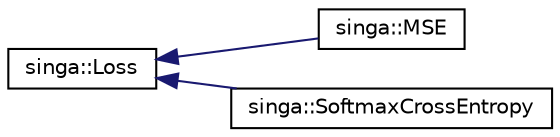 digraph "Graphical Class Hierarchy"
{
  edge [fontname="Helvetica",fontsize="10",labelfontname="Helvetica",labelfontsize="10"];
  node [fontname="Helvetica",fontsize="10",shape=record];
  rankdir="LR";
  Node0 [label="singa::Loss",height=0.2,width=0.4,color="black", fillcolor="white", style="filled",URL="$classsinga_1_1Loss.html",tooltip="The base loss class, which declares the APIs for computing the objective score (loss) for a pair of p..."];
  Node0 -> Node1 [dir="back",color="midnightblue",fontsize="10",style="solid",fontname="Helvetica"];
  Node1 [label="singa::MSE",height=0.2,width=0.4,color="black", fillcolor="white", style="filled",URL="$classsinga_1_1MSE.html",tooltip="MSE is for mean squared error or squared euclidean distance. "];
  Node0 -> Node2 [dir="back",color="midnightblue",fontsize="10",style="solid",fontname="Helvetica"];
  Node2 [label="singa::SoftmaxCrossEntropy",height=0.2,width=0.4,color="black", fillcolor="white", style="filled",URL="$classsinga_1_1SoftmaxCrossEntropy.html",tooltip="Softmax + cross entropy for multi-category classification. "];
}
